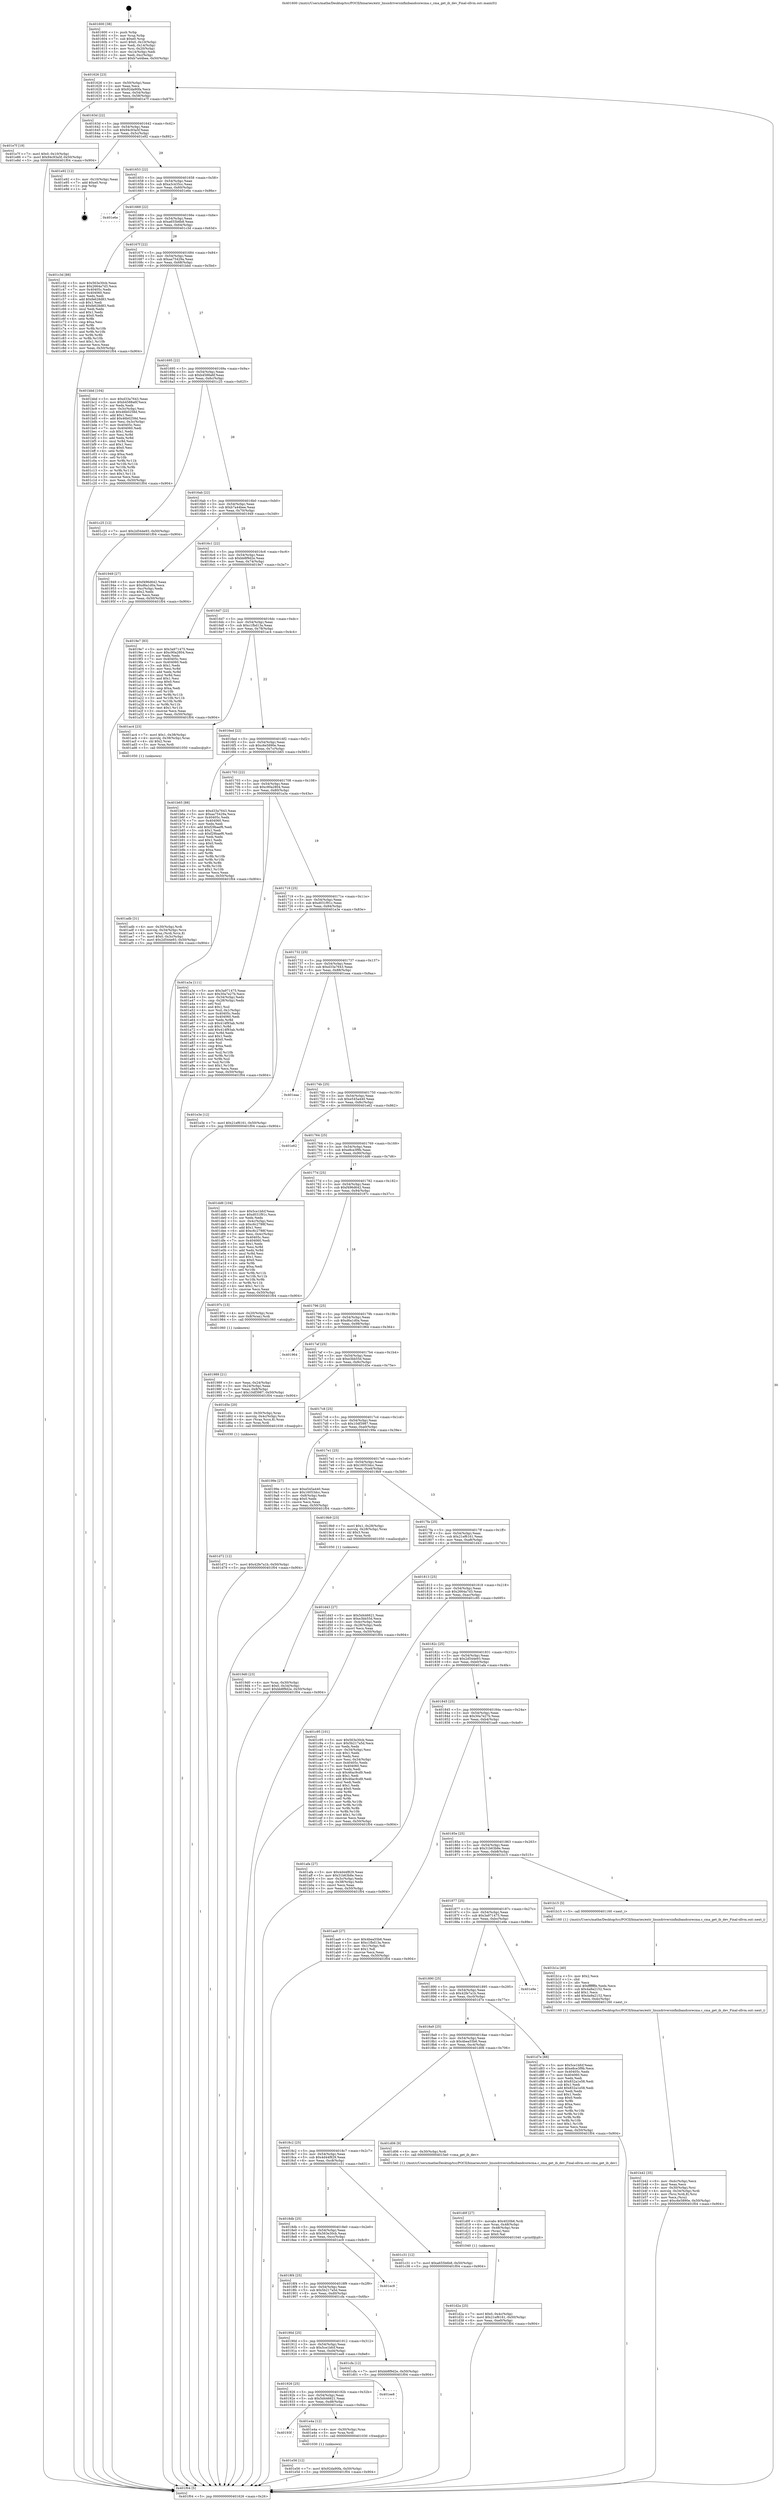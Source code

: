 digraph "0x401600" {
  label = "0x401600 (/mnt/c/Users/mathe/Desktop/tcc/POCII/binaries/extr_linuxdriversinfinibandcorecma.c_cma_get_ib_dev_Final-ollvm.out::main(0))"
  labelloc = "t"
  node[shape=record]

  Entry [label="",width=0.3,height=0.3,shape=circle,fillcolor=black,style=filled]
  "0x401626" [label="{
     0x401626 [23]\l
     | [instrs]\l
     &nbsp;&nbsp;0x401626 \<+3\>: mov -0x50(%rbp),%eax\l
     &nbsp;&nbsp;0x401629 \<+2\>: mov %eax,%ecx\l
     &nbsp;&nbsp;0x40162b \<+6\>: sub $0x92da90fa,%ecx\l
     &nbsp;&nbsp;0x401631 \<+3\>: mov %eax,-0x54(%rbp)\l
     &nbsp;&nbsp;0x401634 \<+3\>: mov %ecx,-0x58(%rbp)\l
     &nbsp;&nbsp;0x401637 \<+6\>: je 0000000000401e7f \<main+0x87f\>\l
  }"]
  "0x401e7f" [label="{
     0x401e7f [19]\l
     | [instrs]\l
     &nbsp;&nbsp;0x401e7f \<+7\>: movl $0x0,-0x10(%rbp)\l
     &nbsp;&nbsp;0x401e86 \<+7\>: movl $0x94c93a5f,-0x50(%rbp)\l
     &nbsp;&nbsp;0x401e8d \<+5\>: jmp 0000000000401f04 \<main+0x904\>\l
  }"]
  "0x40163d" [label="{
     0x40163d [22]\l
     | [instrs]\l
     &nbsp;&nbsp;0x40163d \<+5\>: jmp 0000000000401642 \<main+0x42\>\l
     &nbsp;&nbsp;0x401642 \<+3\>: mov -0x54(%rbp),%eax\l
     &nbsp;&nbsp;0x401645 \<+5\>: sub $0x94c93a5f,%eax\l
     &nbsp;&nbsp;0x40164a \<+3\>: mov %eax,-0x5c(%rbp)\l
     &nbsp;&nbsp;0x40164d \<+6\>: je 0000000000401e92 \<main+0x892\>\l
  }"]
  Exit [label="",width=0.3,height=0.3,shape=circle,fillcolor=black,style=filled,peripheries=2]
  "0x401e92" [label="{
     0x401e92 [12]\l
     | [instrs]\l
     &nbsp;&nbsp;0x401e92 \<+3\>: mov -0x10(%rbp),%eax\l
     &nbsp;&nbsp;0x401e95 \<+7\>: add $0xe0,%rsp\l
     &nbsp;&nbsp;0x401e9c \<+1\>: pop %rbp\l
     &nbsp;&nbsp;0x401e9d \<+1\>: ret\l
  }"]
  "0x401653" [label="{
     0x401653 [22]\l
     | [instrs]\l
     &nbsp;&nbsp;0x401653 \<+5\>: jmp 0000000000401658 \<main+0x58\>\l
     &nbsp;&nbsp;0x401658 \<+3\>: mov -0x54(%rbp),%eax\l
     &nbsp;&nbsp;0x40165b \<+5\>: sub $0xa3c435cc,%eax\l
     &nbsp;&nbsp;0x401660 \<+3\>: mov %eax,-0x60(%rbp)\l
     &nbsp;&nbsp;0x401663 \<+6\>: je 0000000000401e6e \<main+0x86e\>\l
  }"]
  "0x401e56" [label="{
     0x401e56 [12]\l
     | [instrs]\l
     &nbsp;&nbsp;0x401e56 \<+7\>: movl $0x92da90fa,-0x50(%rbp)\l
     &nbsp;&nbsp;0x401e5d \<+5\>: jmp 0000000000401f04 \<main+0x904\>\l
  }"]
  "0x401e6e" [label="{
     0x401e6e\l
  }", style=dashed]
  "0x401669" [label="{
     0x401669 [22]\l
     | [instrs]\l
     &nbsp;&nbsp;0x401669 \<+5\>: jmp 000000000040166e \<main+0x6e\>\l
     &nbsp;&nbsp;0x40166e \<+3\>: mov -0x54(%rbp),%eax\l
     &nbsp;&nbsp;0x401671 \<+5\>: sub $0xa655b6b8,%eax\l
     &nbsp;&nbsp;0x401676 \<+3\>: mov %eax,-0x64(%rbp)\l
     &nbsp;&nbsp;0x401679 \<+6\>: je 0000000000401c3d \<main+0x63d\>\l
  }"]
  "0x40193f" [label="{
     0x40193f\l
  }", style=dashed]
  "0x401c3d" [label="{
     0x401c3d [88]\l
     | [instrs]\l
     &nbsp;&nbsp;0x401c3d \<+5\>: mov $0x563e30cb,%eax\l
     &nbsp;&nbsp;0x401c42 \<+5\>: mov $0x2664a7d3,%ecx\l
     &nbsp;&nbsp;0x401c47 \<+7\>: mov 0x40405c,%edx\l
     &nbsp;&nbsp;0x401c4e \<+7\>: mov 0x404060,%esi\l
     &nbsp;&nbsp;0x401c55 \<+2\>: mov %edx,%edi\l
     &nbsp;&nbsp;0x401c57 \<+6\>: add $0xfe628d83,%edi\l
     &nbsp;&nbsp;0x401c5d \<+3\>: sub $0x1,%edi\l
     &nbsp;&nbsp;0x401c60 \<+6\>: sub $0xfe628d83,%edi\l
     &nbsp;&nbsp;0x401c66 \<+3\>: imul %edi,%edx\l
     &nbsp;&nbsp;0x401c69 \<+3\>: and $0x1,%edx\l
     &nbsp;&nbsp;0x401c6c \<+3\>: cmp $0x0,%edx\l
     &nbsp;&nbsp;0x401c6f \<+4\>: sete %r8b\l
     &nbsp;&nbsp;0x401c73 \<+3\>: cmp $0xa,%esi\l
     &nbsp;&nbsp;0x401c76 \<+4\>: setl %r9b\l
     &nbsp;&nbsp;0x401c7a \<+3\>: mov %r8b,%r10b\l
     &nbsp;&nbsp;0x401c7d \<+3\>: and %r9b,%r10b\l
     &nbsp;&nbsp;0x401c80 \<+3\>: xor %r9b,%r8b\l
     &nbsp;&nbsp;0x401c83 \<+3\>: or %r8b,%r10b\l
     &nbsp;&nbsp;0x401c86 \<+4\>: test $0x1,%r10b\l
     &nbsp;&nbsp;0x401c8a \<+3\>: cmovne %ecx,%eax\l
     &nbsp;&nbsp;0x401c8d \<+3\>: mov %eax,-0x50(%rbp)\l
     &nbsp;&nbsp;0x401c90 \<+5\>: jmp 0000000000401f04 \<main+0x904\>\l
  }"]
  "0x40167f" [label="{
     0x40167f [22]\l
     | [instrs]\l
     &nbsp;&nbsp;0x40167f \<+5\>: jmp 0000000000401684 \<main+0x84\>\l
     &nbsp;&nbsp;0x401684 \<+3\>: mov -0x54(%rbp),%eax\l
     &nbsp;&nbsp;0x401687 \<+5\>: sub $0xaa75429a,%eax\l
     &nbsp;&nbsp;0x40168c \<+3\>: mov %eax,-0x68(%rbp)\l
     &nbsp;&nbsp;0x40168f \<+6\>: je 0000000000401bbd \<main+0x5bd\>\l
  }"]
  "0x401e4a" [label="{
     0x401e4a [12]\l
     | [instrs]\l
     &nbsp;&nbsp;0x401e4a \<+4\>: mov -0x30(%rbp),%rax\l
     &nbsp;&nbsp;0x401e4e \<+3\>: mov %rax,%rdi\l
     &nbsp;&nbsp;0x401e51 \<+5\>: call 0000000000401030 \<free@plt\>\l
     | [calls]\l
     &nbsp;&nbsp;0x401030 \{1\} (unknown)\l
  }"]
  "0x401bbd" [label="{
     0x401bbd [104]\l
     | [instrs]\l
     &nbsp;&nbsp;0x401bbd \<+5\>: mov $0xd33a7643,%eax\l
     &nbsp;&nbsp;0x401bc2 \<+5\>: mov $0xb4588a6f,%ecx\l
     &nbsp;&nbsp;0x401bc7 \<+2\>: xor %edx,%edx\l
     &nbsp;&nbsp;0x401bc9 \<+3\>: mov -0x3c(%rbp),%esi\l
     &nbsp;&nbsp;0x401bcc \<+6\>: sub $0x46b0258d,%esi\l
     &nbsp;&nbsp;0x401bd2 \<+3\>: add $0x1,%esi\l
     &nbsp;&nbsp;0x401bd5 \<+6\>: add $0x46b0258d,%esi\l
     &nbsp;&nbsp;0x401bdb \<+3\>: mov %esi,-0x3c(%rbp)\l
     &nbsp;&nbsp;0x401bde \<+7\>: mov 0x40405c,%esi\l
     &nbsp;&nbsp;0x401be5 \<+7\>: mov 0x404060,%edi\l
     &nbsp;&nbsp;0x401bec \<+3\>: sub $0x1,%edx\l
     &nbsp;&nbsp;0x401bef \<+3\>: mov %esi,%r8d\l
     &nbsp;&nbsp;0x401bf2 \<+3\>: add %edx,%r8d\l
     &nbsp;&nbsp;0x401bf5 \<+4\>: imul %r8d,%esi\l
     &nbsp;&nbsp;0x401bf9 \<+3\>: and $0x1,%esi\l
     &nbsp;&nbsp;0x401bfc \<+3\>: cmp $0x0,%esi\l
     &nbsp;&nbsp;0x401bff \<+4\>: sete %r9b\l
     &nbsp;&nbsp;0x401c03 \<+3\>: cmp $0xa,%edi\l
     &nbsp;&nbsp;0x401c06 \<+4\>: setl %r10b\l
     &nbsp;&nbsp;0x401c0a \<+3\>: mov %r9b,%r11b\l
     &nbsp;&nbsp;0x401c0d \<+3\>: and %r10b,%r11b\l
     &nbsp;&nbsp;0x401c10 \<+3\>: xor %r10b,%r9b\l
     &nbsp;&nbsp;0x401c13 \<+3\>: or %r9b,%r11b\l
     &nbsp;&nbsp;0x401c16 \<+4\>: test $0x1,%r11b\l
     &nbsp;&nbsp;0x401c1a \<+3\>: cmovne %ecx,%eax\l
     &nbsp;&nbsp;0x401c1d \<+3\>: mov %eax,-0x50(%rbp)\l
     &nbsp;&nbsp;0x401c20 \<+5\>: jmp 0000000000401f04 \<main+0x904\>\l
  }"]
  "0x401695" [label="{
     0x401695 [22]\l
     | [instrs]\l
     &nbsp;&nbsp;0x401695 \<+5\>: jmp 000000000040169a \<main+0x9a\>\l
     &nbsp;&nbsp;0x40169a \<+3\>: mov -0x54(%rbp),%eax\l
     &nbsp;&nbsp;0x40169d \<+5\>: sub $0xb4588a6f,%eax\l
     &nbsp;&nbsp;0x4016a2 \<+3\>: mov %eax,-0x6c(%rbp)\l
     &nbsp;&nbsp;0x4016a5 \<+6\>: je 0000000000401c25 \<main+0x625\>\l
  }"]
  "0x401926" [label="{
     0x401926 [25]\l
     | [instrs]\l
     &nbsp;&nbsp;0x401926 \<+5\>: jmp 000000000040192b \<main+0x32b\>\l
     &nbsp;&nbsp;0x40192b \<+3\>: mov -0x54(%rbp),%eax\l
     &nbsp;&nbsp;0x40192e \<+5\>: sub $0x5d446621,%eax\l
     &nbsp;&nbsp;0x401933 \<+6\>: mov %eax,-0xd8(%rbp)\l
     &nbsp;&nbsp;0x401939 \<+6\>: je 0000000000401e4a \<main+0x84a\>\l
  }"]
  "0x401c25" [label="{
     0x401c25 [12]\l
     | [instrs]\l
     &nbsp;&nbsp;0x401c25 \<+7\>: movl $0x2d544e93,-0x50(%rbp)\l
     &nbsp;&nbsp;0x401c2c \<+5\>: jmp 0000000000401f04 \<main+0x904\>\l
  }"]
  "0x4016ab" [label="{
     0x4016ab [22]\l
     | [instrs]\l
     &nbsp;&nbsp;0x4016ab \<+5\>: jmp 00000000004016b0 \<main+0xb0\>\l
     &nbsp;&nbsp;0x4016b0 \<+3\>: mov -0x54(%rbp),%eax\l
     &nbsp;&nbsp;0x4016b3 \<+5\>: sub $0xb7a44bee,%eax\l
     &nbsp;&nbsp;0x4016b8 \<+3\>: mov %eax,-0x70(%rbp)\l
     &nbsp;&nbsp;0x4016bb \<+6\>: je 0000000000401949 \<main+0x349\>\l
  }"]
  "0x401ee8" [label="{
     0x401ee8\l
  }", style=dashed]
  "0x401949" [label="{
     0x401949 [27]\l
     | [instrs]\l
     &nbsp;&nbsp;0x401949 \<+5\>: mov $0xf496d642,%eax\l
     &nbsp;&nbsp;0x40194e \<+5\>: mov $0xd6a1d0a,%ecx\l
     &nbsp;&nbsp;0x401953 \<+3\>: mov -0xc(%rbp),%edx\l
     &nbsp;&nbsp;0x401956 \<+3\>: cmp $0x2,%edx\l
     &nbsp;&nbsp;0x401959 \<+3\>: cmovne %ecx,%eax\l
     &nbsp;&nbsp;0x40195c \<+3\>: mov %eax,-0x50(%rbp)\l
     &nbsp;&nbsp;0x40195f \<+5\>: jmp 0000000000401f04 \<main+0x904\>\l
  }"]
  "0x4016c1" [label="{
     0x4016c1 [22]\l
     | [instrs]\l
     &nbsp;&nbsp;0x4016c1 \<+5\>: jmp 00000000004016c6 \<main+0xc6\>\l
     &nbsp;&nbsp;0x4016c6 \<+3\>: mov -0x54(%rbp),%eax\l
     &nbsp;&nbsp;0x4016c9 \<+5\>: sub $0xbb8f9d2e,%eax\l
     &nbsp;&nbsp;0x4016ce \<+3\>: mov %eax,-0x74(%rbp)\l
     &nbsp;&nbsp;0x4016d1 \<+6\>: je 00000000004019e7 \<main+0x3e7\>\l
  }"]
  "0x401f04" [label="{
     0x401f04 [5]\l
     | [instrs]\l
     &nbsp;&nbsp;0x401f04 \<+5\>: jmp 0000000000401626 \<main+0x26\>\l
  }"]
  "0x401600" [label="{
     0x401600 [38]\l
     | [instrs]\l
     &nbsp;&nbsp;0x401600 \<+1\>: push %rbp\l
     &nbsp;&nbsp;0x401601 \<+3\>: mov %rsp,%rbp\l
     &nbsp;&nbsp;0x401604 \<+7\>: sub $0xe0,%rsp\l
     &nbsp;&nbsp;0x40160b \<+7\>: movl $0x0,-0x10(%rbp)\l
     &nbsp;&nbsp;0x401612 \<+3\>: mov %edi,-0x14(%rbp)\l
     &nbsp;&nbsp;0x401615 \<+4\>: mov %rsi,-0x20(%rbp)\l
     &nbsp;&nbsp;0x401619 \<+3\>: mov -0x14(%rbp),%edi\l
     &nbsp;&nbsp;0x40161c \<+3\>: mov %edi,-0xc(%rbp)\l
     &nbsp;&nbsp;0x40161f \<+7\>: movl $0xb7a44bee,-0x50(%rbp)\l
  }"]
  "0x401d72" [label="{
     0x401d72 [12]\l
     | [instrs]\l
     &nbsp;&nbsp;0x401d72 \<+7\>: movl $0x42fe7a1b,-0x50(%rbp)\l
     &nbsp;&nbsp;0x401d79 \<+5\>: jmp 0000000000401f04 \<main+0x904\>\l
  }"]
  "0x4019e7" [label="{
     0x4019e7 [83]\l
     | [instrs]\l
     &nbsp;&nbsp;0x4019e7 \<+5\>: mov $0x3a971475,%eax\l
     &nbsp;&nbsp;0x4019ec \<+5\>: mov $0xc90a2804,%ecx\l
     &nbsp;&nbsp;0x4019f1 \<+2\>: xor %edx,%edx\l
     &nbsp;&nbsp;0x4019f3 \<+7\>: mov 0x40405c,%esi\l
     &nbsp;&nbsp;0x4019fa \<+7\>: mov 0x404060,%edi\l
     &nbsp;&nbsp;0x401a01 \<+3\>: sub $0x1,%edx\l
     &nbsp;&nbsp;0x401a04 \<+3\>: mov %esi,%r8d\l
     &nbsp;&nbsp;0x401a07 \<+3\>: add %edx,%r8d\l
     &nbsp;&nbsp;0x401a0a \<+4\>: imul %r8d,%esi\l
     &nbsp;&nbsp;0x401a0e \<+3\>: and $0x1,%esi\l
     &nbsp;&nbsp;0x401a11 \<+3\>: cmp $0x0,%esi\l
     &nbsp;&nbsp;0x401a14 \<+4\>: sete %r9b\l
     &nbsp;&nbsp;0x401a18 \<+3\>: cmp $0xa,%edi\l
     &nbsp;&nbsp;0x401a1b \<+4\>: setl %r10b\l
     &nbsp;&nbsp;0x401a1f \<+3\>: mov %r9b,%r11b\l
     &nbsp;&nbsp;0x401a22 \<+3\>: and %r10b,%r11b\l
     &nbsp;&nbsp;0x401a25 \<+3\>: xor %r10b,%r9b\l
     &nbsp;&nbsp;0x401a28 \<+3\>: or %r9b,%r11b\l
     &nbsp;&nbsp;0x401a2b \<+4\>: test $0x1,%r11b\l
     &nbsp;&nbsp;0x401a2f \<+3\>: cmovne %ecx,%eax\l
     &nbsp;&nbsp;0x401a32 \<+3\>: mov %eax,-0x50(%rbp)\l
     &nbsp;&nbsp;0x401a35 \<+5\>: jmp 0000000000401f04 \<main+0x904\>\l
  }"]
  "0x4016d7" [label="{
     0x4016d7 [22]\l
     | [instrs]\l
     &nbsp;&nbsp;0x4016d7 \<+5\>: jmp 00000000004016dc \<main+0xdc\>\l
     &nbsp;&nbsp;0x4016dc \<+3\>: mov -0x54(%rbp),%eax\l
     &nbsp;&nbsp;0x4016df \<+5\>: sub $0xc1fbd13a,%eax\l
     &nbsp;&nbsp;0x4016e4 \<+3\>: mov %eax,-0x78(%rbp)\l
     &nbsp;&nbsp;0x4016e7 \<+6\>: je 0000000000401ac4 \<main+0x4c4\>\l
  }"]
  "0x401d2a" [label="{
     0x401d2a [25]\l
     | [instrs]\l
     &nbsp;&nbsp;0x401d2a \<+7\>: movl $0x0,-0x4c(%rbp)\l
     &nbsp;&nbsp;0x401d31 \<+7\>: movl $0x21ef6161,-0x50(%rbp)\l
     &nbsp;&nbsp;0x401d38 \<+6\>: mov %eax,-0xe0(%rbp)\l
     &nbsp;&nbsp;0x401d3e \<+5\>: jmp 0000000000401f04 \<main+0x904\>\l
  }"]
  "0x401ac4" [label="{
     0x401ac4 [23]\l
     | [instrs]\l
     &nbsp;&nbsp;0x401ac4 \<+7\>: movl $0x1,-0x38(%rbp)\l
     &nbsp;&nbsp;0x401acb \<+4\>: movslq -0x38(%rbp),%rax\l
     &nbsp;&nbsp;0x401acf \<+4\>: shl $0x2,%rax\l
     &nbsp;&nbsp;0x401ad3 \<+3\>: mov %rax,%rdi\l
     &nbsp;&nbsp;0x401ad6 \<+5\>: call 0000000000401050 \<malloc@plt\>\l
     | [calls]\l
     &nbsp;&nbsp;0x401050 \{1\} (unknown)\l
  }"]
  "0x4016ed" [label="{
     0x4016ed [22]\l
     | [instrs]\l
     &nbsp;&nbsp;0x4016ed \<+5\>: jmp 00000000004016f2 \<main+0xf2\>\l
     &nbsp;&nbsp;0x4016f2 \<+3\>: mov -0x54(%rbp),%eax\l
     &nbsp;&nbsp;0x4016f5 \<+5\>: sub $0xc6e5890e,%eax\l
     &nbsp;&nbsp;0x4016fa \<+3\>: mov %eax,-0x7c(%rbp)\l
     &nbsp;&nbsp;0x4016fd \<+6\>: je 0000000000401b65 \<main+0x565\>\l
  }"]
  "0x401d0f" [label="{
     0x401d0f [27]\l
     | [instrs]\l
     &nbsp;&nbsp;0x401d0f \<+10\>: movabs $0x4020b6,%rdi\l
     &nbsp;&nbsp;0x401d19 \<+4\>: mov %rax,-0x48(%rbp)\l
     &nbsp;&nbsp;0x401d1d \<+4\>: mov -0x48(%rbp),%rax\l
     &nbsp;&nbsp;0x401d21 \<+2\>: mov (%rax),%esi\l
     &nbsp;&nbsp;0x401d23 \<+2\>: mov $0x0,%al\l
     &nbsp;&nbsp;0x401d25 \<+5\>: call 0000000000401040 \<printf@plt\>\l
     | [calls]\l
     &nbsp;&nbsp;0x401040 \{1\} (unknown)\l
  }"]
  "0x401b65" [label="{
     0x401b65 [88]\l
     | [instrs]\l
     &nbsp;&nbsp;0x401b65 \<+5\>: mov $0xd33a7643,%eax\l
     &nbsp;&nbsp;0x401b6a \<+5\>: mov $0xaa75429a,%ecx\l
     &nbsp;&nbsp;0x401b6f \<+7\>: mov 0x40405c,%edx\l
     &nbsp;&nbsp;0x401b76 \<+7\>: mov 0x404060,%esi\l
     &nbsp;&nbsp;0x401b7d \<+2\>: mov %edx,%edi\l
     &nbsp;&nbsp;0x401b7f \<+6\>: add $0xf29baef6,%edi\l
     &nbsp;&nbsp;0x401b85 \<+3\>: sub $0x1,%edi\l
     &nbsp;&nbsp;0x401b88 \<+6\>: sub $0xf29baef6,%edi\l
     &nbsp;&nbsp;0x401b8e \<+3\>: imul %edi,%edx\l
     &nbsp;&nbsp;0x401b91 \<+3\>: and $0x1,%edx\l
     &nbsp;&nbsp;0x401b94 \<+3\>: cmp $0x0,%edx\l
     &nbsp;&nbsp;0x401b97 \<+4\>: sete %r8b\l
     &nbsp;&nbsp;0x401b9b \<+3\>: cmp $0xa,%esi\l
     &nbsp;&nbsp;0x401b9e \<+4\>: setl %r9b\l
     &nbsp;&nbsp;0x401ba2 \<+3\>: mov %r8b,%r10b\l
     &nbsp;&nbsp;0x401ba5 \<+3\>: and %r9b,%r10b\l
     &nbsp;&nbsp;0x401ba8 \<+3\>: xor %r9b,%r8b\l
     &nbsp;&nbsp;0x401bab \<+3\>: or %r8b,%r10b\l
     &nbsp;&nbsp;0x401bae \<+4\>: test $0x1,%r10b\l
     &nbsp;&nbsp;0x401bb2 \<+3\>: cmovne %ecx,%eax\l
     &nbsp;&nbsp;0x401bb5 \<+3\>: mov %eax,-0x50(%rbp)\l
     &nbsp;&nbsp;0x401bb8 \<+5\>: jmp 0000000000401f04 \<main+0x904\>\l
  }"]
  "0x401703" [label="{
     0x401703 [22]\l
     | [instrs]\l
     &nbsp;&nbsp;0x401703 \<+5\>: jmp 0000000000401708 \<main+0x108\>\l
     &nbsp;&nbsp;0x401708 \<+3\>: mov -0x54(%rbp),%eax\l
     &nbsp;&nbsp;0x40170b \<+5\>: sub $0xc90a2804,%eax\l
     &nbsp;&nbsp;0x401710 \<+3\>: mov %eax,-0x80(%rbp)\l
     &nbsp;&nbsp;0x401713 \<+6\>: je 0000000000401a3a \<main+0x43a\>\l
  }"]
  "0x40190d" [label="{
     0x40190d [25]\l
     | [instrs]\l
     &nbsp;&nbsp;0x40190d \<+5\>: jmp 0000000000401912 \<main+0x312\>\l
     &nbsp;&nbsp;0x401912 \<+3\>: mov -0x54(%rbp),%eax\l
     &nbsp;&nbsp;0x401915 \<+5\>: sub $0x5ce1bfcf,%eax\l
     &nbsp;&nbsp;0x40191a \<+6\>: mov %eax,-0xd4(%rbp)\l
     &nbsp;&nbsp;0x401920 \<+6\>: je 0000000000401ee8 \<main+0x8e8\>\l
  }"]
  "0x401a3a" [label="{
     0x401a3a [111]\l
     | [instrs]\l
     &nbsp;&nbsp;0x401a3a \<+5\>: mov $0x3a971475,%eax\l
     &nbsp;&nbsp;0x401a3f \<+5\>: mov $0x30a7e27b,%ecx\l
     &nbsp;&nbsp;0x401a44 \<+3\>: mov -0x34(%rbp),%edx\l
     &nbsp;&nbsp;0x401a47 \<+3\>: cmp -0x28(%rbp),%edx\l
     &nbsp;&nbsp;0x401a4a \<+4\>: setl %sil\l
     &nbsp;&nbsp;0x401a4e \<+4\>: and $0x1,%sil\l
     &nbsp;&nbsp;0x401a52 \<+4\>: mov %sil,-0x1(%rbp)\l
     &nbsp;&nbsp;0x401a56 \<+7\>: mov 0x40405c,%edx\l
     &nbsp;&nbsp;0x401a5d \<+7\>: mov 0x404060,%edi\l
     &nbsp;&nbsp;0x401a64 \<+3\>: mov %edx,%r8d\l
     &nbsp;&nbsp;0x401a67 \<+7\>: sub $0x414f93ab,%r8d\l
     &nbsp;&nbsp;0x401a6e \<+4\>: sub $0x1,%r8d\l
     &nbsp;&nbsp;0x401a72 \<+7\>: add $0x414f93ab,%r8d\l
     &nbsp;&nbsp;0x401a79 \<+4\>: imul %r8d,%edx\l
     &nbsp;&nbsp;0x401a7d \<+3\>: and $0x1,%edx\l
     &nbsp;&nbsp;0x401a80 \<+3\>: cmp $0x0,%edx\l
     &nbsp;&nbsp;0x401a83 \<+4\>: sete %sil\l
     &nbsp;&nbsp;0x401a87 \<+3\>: cmp $0xa,%edi\l
     &nbsp;&nbsp;0x401a8a \<+4\>: setl %r9b\l
     &nbsp;&nbsp;0x401a8e \<+3\>: mov %sil,%r10b\l
     &nbsp;&nbsp;0x401a91 \<+3\>: and %r9b,%r10b\l
     &nbsp;&nbsp;0x401a94 \<+3\>: xor %r9b,%sil\l
     &nbsp;&nbsp;0x401a97 \<+3\>: or %sil,%r10b\l
     &nbsp;&nbsp;0x401a9a \<+4\>: test $0x1,%r10b\l
     &nbsp;&nbsp;0x401a9e \<+3\>: cmovne %ecx,%eax\l
     &nbsp;&nbsp;0x401aa1 \<+3\>: mov %eax,-0x50(%rbp)\l
     &nbsp;&nbsp;0x401aa4 \<+5\>: jmp 0000000000401f04 \<main+0x904\>\l
  }"]
  "0x401719" [label="{
     0x401719 [25]\l
     | [instrs]\l
     &nbsp;&nbsp;0x401719 \<+5\>: jmp 000000000040171e \<main+0x11e\>\l
     &nbsp;&nbsp;0x40171e \<+3\>: mov -0x54(%rbp),%eax\l
     &nbsp;&nbsp;0x401721 \<+5\>: sub $0xd031f91c,%eax\l
     &nbsp;&nbsp;0x401726 \<+6\>: mov %eax,-0x84(%rbp)\l
     &nbsp;&nbsp;0x40172c \<+6\>: je 0000000000401e3e \<main+0x83e\>\l
  }"]
  "0x401cfa" [label="{
     0x401cfa [12]\l
     | [instrs]\l
     &nbsp;&nbsp;0x401cfa \<+7\>: movl $0xbb8f9d2e,-0x50(%rbp)\l
     &nbsp;&nbsp;0x401d01 \<+5\>: jmp 0000000000401f04 \<main+0x904\>\l
  }"]
  "0x401e3e" [label="{
     0x401e3e [12]\l
     | [instrs]\l
     &nbsp;&nbsp;0x401e3e \<+7\>: movl $0x21ef6161,-0x50(%rbp)\l
     &nbsp;&nbsp;0x401e45 \<+5\>: jmp 0000000000401f04 \<main+0x904\>\l
  }"]
  "0x401732" [label="{
     0x401732 [25]\l
     | [instrs]\l
     &nbsp;&nbsp;0x401732 \<+5\>: jmp 0000000000401737 \<main+0x137\>\l
     &nbsp;&nbsp;0x401737 \<+3\>: mov -0x54(%rbp),%eax\l
     &nbsp;&nbsp;0x40173a \<+5\>: sub $0xd33a7643,%eax\l
     &nbsp;&nbsp;0x40173f \<+6\>: mov %eax,-0x88(%rbp)\l
     &nbsp;&nbsp;0x401745 \<+6\>: je 0000000000401eaa \<main+0x8aa\>\l
  }"]
  "0x4018f4" [label="{
     0x4018f4 [25]\l
     | [instrs]\l
     &nbsp;&nbsp;0x4018f4 \<+5\>: jmp 00000000004018f9 \<main+0x2f9\>\l
     &nbsp;&nbsp;0x4018f9 \<+3\>: mov -0x54(%rbp),%eax\l
     &nbsp;&nbsp;0x4018fc \<+5\>: sub $0x5b217a5d,%eax\l
     &nbsp;&nbsp;0x401901 \<+6\>: mov %eax,-0xd0(%rbp)\l
     &nbsp;&nbsp;0x401907 \<+6\>: je 0000000000401cfa \<main+0x6fa\>\l
  }"]
  "0x401eaa" [label="{
     0x401eaa\l
  }", style=dashed]
  "0x40174b" [label="{
     0x40174b [25]\l
     | [instrs]\l
     &nbsp;&nbsp;0x40174b \<+5\>: jmp 0000000000401750 \<main+0x150\>\l
     &nbsp;&nbsp;0x401750 \<+3\>: mov -0x54(%rbp),%eax\l
     &nbsp;&nbsp;0x401753 \<+5\>: sub $0xe545a440,%eax\l
     &nbsp;&nbsp;0x401758 \<+6\>: mov %eax,-0x8c(%rbp)\l
     &nbsp;&nbsp;0x40175e \<+6\>: je 0000000000401e62 \<main+0x862\>\l
  }"]
  "0x401ec9" [label="{
     0x401ec9\l
  }", style=dashed]
  "0x401e62" [label="{
     0x401e62\l
  }", style=dashed]
  "0x401764" [label="{
     0x401764 [25]\l
     | [instrs]\l
     &nbsp;&nbsp;0x401764 \<+5\>: jmp 0000000000401769 \<main+0x169\>\l
     &nbsp;&nbsp;0x401769 \<+3\>: mov -0x54(%rbp),%eax\l
     &nbsp;&nbsp;0x40176c \<+5\>: sub $0xe8ce3f9b,%eax\l
     &nbsp;&nbsp;0x401771 \<+6\>: mov %eax,-0x90(%rbp)\l
     &nbsp;&nbsp;0x401777 \<+6\>: je 0000000000401dd6 \<main+0x7d6\>\l
  }"]
  "0x4018db" [label="{
     0x4018db [25]\l
     | [instrs]\l
     &nbsp;&nbsp;0x4018db \<+5\>: jmp 00000000004018e0 \<main+0x2e0\>\l
     &nbsp;&nbsp;0x4018e0 \<+3\>: mov -0x54(%rbp),%eax\l
     &nbsp;&nbsp;0x4018e3 \<+5\>: sub $0x563e30cb,%eax\l
     &nbsp;&nbsp;0x4018e8 \<+6\>: mov %eax,-0xcc(%rbp)\l
     &nbsp;&nbsp;0x4018ee \<+6\>: je 0000000000401ec9 \<main+0x8c9\>\l
  }"]
  "0x401dd6" [label="{
     0x401dd6 [104]\l
     | [instrs]\l
     &nbsp;&nbsp;0x401dd6 \<+5\>: mov $0x5ce1bfcf,%eax\l
     &nbsp;&nbsp;0x401ddb \<+5\>: mov $0xd031f91c,%ecx\l
     &nbsp;&nbsp;0x401de0 \<+2\>: xor %edx,%edx\l
     &nbsp;&nbsp;0x401de2 \<+3\>: mov -0x4c(%rbp),%esi\l
     &nbsp;&nbsp;0x401de5 \<+6\>: sub $0xc6c2788f,%esi\l
     &nbsp;&nbsp;0x401deb \<+3\>: add $0x1,%esi\l
     &nbsp;&nbsp;0x401dee \<+6\>: add $0xc6c2788f,%esi\l
     &nbsp;&nbsp;0x401df4 \<+3\>: mov %esi,-0x4c(%rbp)\l
     &nbsp;&nbsp;0x401df7 \<+7\>: mov 0x40405c,%esi\l
     &nbsp;&nbsp;0x401dfe \<+7\>: mov 0x404060,%edi\l
     &nbsp;&nbsp;0x401e05 \<+3\>: sub $0x1,%edx\l
     &nbsp;&nbsp;0x401e08 \<+3\>: mov %esi,%r8d\l
     &nbsp;&nbsp;0x401e0b \<+3\>: add %edx,%r8d\l
     &nbsp;&nbsp;0x401e0e \<+4\>: imul %r8d,%esi\l
     &nbsp;&nbsp;0x401e12 \<+3\>: and $0x1,%esi\l
     &nbsp;&nbsp;0x401e15 \<+3\>: cmp $0x0,%esi\l
     &nbsp;&nbsp;0x401e18 \<+4\>: sete %r9b\l
     &nbsp;&nbsp;0x401e1c \<+3\>: cmp $0xa,%edi\l
     &nbsp;&nbsp;0x401e1f \<+4\>: setl %r10b\l
     &nbsp;&nbsp;0x401e23 \<+3\>: mov %r9b,%r11b\l
     &nbsp;&nbsp;0x401e26 \<+3\>: and %r10b,%r11b\l
     &nbsp;&nbsp;0x401e29 \<+3\>: xor %r10b,%r9b\l
     &nbsp;&nbsp;0x401e2c \<+3\>: or %r9b,%r11b\l
     &nbsp;&nbsp;0x401e2f \<+4\>: test $0x1,%r11b\l
     &nbsp;&nbsp;0x401e33 \<+3\>: cmovne %ecx,%eax\l
     &nbsp;&nbsp;0x401e36 \<+3\>: mov %eax,-0x50(%rbp)\l
     &nbsp;&nbsp;0x401e39 \<+5\>: jmp 0000000000401f04 \<main+0x904\>\l
  }"]
  "0x40177d" [label="{
     0x40177d [25]\l
     | [instrs]\l
     &nbsp;&nbsp;0x40177d \<+5\>: jmp 0000000000401782 \<main+0x182\>\l
     &nbsp;&nbsp;0x401782 \<+3\>: mov -0x54(%rbp),%eax\l
     &nbsp;&nbsp;0x401785 \<+5\>: sub $0xf496d642,%eax\l
     &nbsp;&nbsp;0x40178a \<+6\>: mov %eax,-0x94(%rbp)\l
     &nbsp;&nbsp;0x401790 \<+6\>: je 000000000040197c \<main+0x37c\>\l
  }"]
  "0x401c31" [label="{
     0x401c31 [12]\l
     | [instrs]\l
     &nbsp;&nbsp;0x401c31 \<+7\>: movl $0xa655b6b8,-0x50(%rbp)\l
     &nbsp;&nbsp;0x401c38 \<+5\>: jmp 0000000000401f04 \<main+0x904\>\l
  }"]
  "0x40197c" [label="{
     0x40197c [13]\l
     | [instrs]\l
     &nbsp;&nbsp;0x40197c \<+4\>: mov -0x20(%rbp),%rax\l
     &nbsp;&nbsp;0x401980 \<+4\>: mov 0x8(%rax),%rdi\l
     &nbsp;&nbsp;0x401984 \<+5\>: call 0000000000401060 \<atoi@plt\>\l
     | [calls]\l
     &nbsp;&nbsp;0x401060 \{1\} (unknown)\l
  }"]
  "0x401796" [label="{
     0x401796 [25]\l
     | [instrs]\l
     &nbsp;&nbsp;0x401796 \<+5\>: jmp 000000000040179b \<main+0x19b\>\l
     &nbsp;&nbsp;0x40179b \<+3\>: mov -0x54(%rbp),%eax\l
     &nbsp;&nbsp;0x40179e \<+5\>: sub $0xd6a1d0a,%eax\l
     &nbsp;&nbsp;0x4017a3 \<+6\>: mov %eax,-0x98(%rbp)\l
     &nbsp;&nbsp;0x4017a9 \<+6\>: je 0000000000401964 \<main+0x364\>\l
  }"]
  "0x401989" [label="{
     0x401989 [21]\l
     | [instrs]\l
     &nbsp;&nbsp;0x401989 \<+3\>: mov %eax,-0x24(%rbp)\l
     &nbsp;&nbsp;0x40198c \<+3\>: mov -0x24(%rbp),%eax\l
     &nbsp;&nbsp;0x40198f \<+3\>: mov %eax,-0x8(%rbp)\l
     &nbsp;&nbsp;0x401992 \<+7\>: movl $0x10df3987,-0x50(%rbp)\l
     &nbsp;&nbsp;0x401999 \<+5\>: jmp 0000000000401f04 \<main+0x904\>\l
  }"]
  "0x4018c2" [label="{
     0x4018c2 [25]\l
     | [instrs]\l
     &nbsp;&nbsp;0x4018c2 \<+5\>: jmp 00000000004018c7 \<main+0x2c7\>\l
     &nbsp;&nbsp;0x4018c7 \<+3\>: mov -0x54(%rbp),%eax\l
     &nbsp;&nbsp;0x4018ca \<+5\>: sub $0x4d44f829,%eax\l
     &nbsp;&nbsp;0x4018cf \<+6\>: mov %eax,-0xc8(%rbp)\l
     &nbsp;&nbsp;0x4018d5 \<+6\>: je 0000000000401c31 \<main+0x631\>\l
  }"]
  "0x401964" [label="{
     0x401964\l
  }", style=dashed]
  "0x4017af" [label="{
     0x4017af [25]\l
     | [instrs]\l
     &nbsp;&nbsp;0x4017af \<+5\>: jmp 00000000004017b4 \<main+0x1b4\>\l
     &nbsp;&nbsp;0x4017b4 \<+3\>: mov -0x54(%rbp),%eax\l
     &nbsp;&nbsp;0x4017b7 \<+5\>: sub $0xe3bb55d,%eax\l
     &nbsp;&nbsp;0x4017bc \<+6\>: mov %eax,-0x9c(%rbp)\l
     &nbsp;&nbsp;0x4017c2 \<+6\>: je 0000000000401d5e \<main+0x75e\>\l
  }"]
  "0x401d06" [label="{
     0x401d06 [9]\l
     | [instrs]\l
     &nbsp;&nbsp;0x401d06 \<+4\>: mov -0x30(%rbp),%rdi\l
     &nbsp;&nbsp;0x401d0a \<+5\>: call 00000000004015e0 \<cma_get_ib_dev\>\l
     | [calls]\l
     &nbsp;&nbsp;0x4015e0 \{1\} (/mnt/c/Users/mathe/Desktop/tcc/POCII/binaries/extr_linuxdriversinfinibandcorecma.c_cma_get_ib_dev_Final-ollvm.out::cma_get_ib_dev)\l
  }"]
  "0x401d5e" [label="{
     0x401d5e [20]\l
     | [instrs]\l
     &nbsp;&nbsp;0x401d5e \<+4\>: mov -0x30(%rbp),%rax\l
     &nbsp;&nbsp;0x401d62 \<+4\>: movslq -0x4c(%rbp),%rcx\l
     &nbsp;&nbsp;0x401d66 \<+4\>: mov (%rax,%rcx,8),%rax\l
     &nbsp;&nbsp;0x401d6a \<+3\>: mov %rax,%rdi\l
     &nbsp;&nbsp;0x401d6d \<+5\>: call 0000000000401030 \<free@plt\>\l
     | [calls]\l
     &nbsp;&nbsp;0x401030 \{1\} (unknown)\l
  }"]
  "0x4017c8" [label="{
     0x4017c8 [25]\l
     | [instrs]\l
     &nbsp;&nbsp;0x4017c8 \<+5\>: jmp 00000000004017cd \<main+0x1cd\>\l
     &nbsp;&nbsp;0x4017cd \<+3\>: mov -0x54(%rbp),%eax\l
     &nbsp;&nbsp;0x4017d0 \<+5\>: sub $0x10df3987,%eax\l
     &nbsp;&nbsp;0x4017d5 \<+6\>: mov %eax,-0xa0(%rbp)\l
     &nbsp;&nbsp;0x4017db \<+6\>: je 000000000040199e \<main+0x39e\>\l
  }"]
  "0x4018a9" [label="{
     0x4018a9 [25]\l
     | [instrs]\l
     &nbsp;&nbsp;0x4018a9 \<+5\>: jmp 00000000004018ae \<main+0x2ae\>\l
     &nbsp;&nbsp;0x4018ae \<+3\>: mov -0x54(%rbp),%eax\l
     &nbsp;&nbsp;0x4018b1 \<+5\>: sub $0x4bea55b6,%eax\l
     &nbsp;&nbsp;0x4018b6 \<+6\>: mov %eax,-0xc4(%rbp)\l
     &nbsp;&nbsp;0x4018bc \<+6\>: je 0000000000401d06 \<main+0x706\>\l
  }"]
  "0x40199e" [label="{
     0x40199e [27]\l
     | [instrs]\l
     &nbsp;&nbsp;0x40199e \<+5\>: mov $0xe545a440,%eax\l
     &nbsp;&nbsp;0x4019a3 \<+5\>: mov $0x16053dcc,%ecx\l
     &nbsp;&nbsp;0x4019a8 \<+3\>: mov -0x8(%rbp),%edx\l
     &nbsp;&nbsp;0x4019ab \<+3\>: cmp $0x0,%edx\l
     &nbsp;&nbsp;0x4019ae \<+3\>: cmove %ecx,%eax\l
     &nbsp;&nbsp;0x4019b1 \<+3\>: mov %eax,-0x50(%rbp)\l
     &nbsp;&nbsp;0x4019b4 \<+5\>: jmp 0000000000401f04 \<main+0x904\>\l
  }"]
  "0x4017e1" [label="{
     0x4017e1 [25]\l
     | [instrs]\l
     &nbsp;&nbsp;0x4017e1 \<+5\>: jmp 00000000004017e6 \<main+0x1e6\>\l
     &nbsp;&nbsp;0x4017e6 \<+3\>: mov -0x54(%rbp),%eax\l
     &nbsp;&nbsp;0x4017e9 \<+5\>: sub $0x16053dcc,%eax\l
     &nbsp;&nbsp;0x4017ee \<+6\>: mov %eax,-0xa4(%rbp)\l
     &nbsp;&nbsp;0x4017f4 \<+6\>: je 00000000004019b9 \<main+0x3b9\>\l
  }"]
  "0x401d7e" [label="{
     0x401d7e [88]\l
     | [instrs]\l
     &nbsp;&nbsp;0x401d7e \<+5\>: mov $0x5ce1bfcf,%eax\l
     &nbsp;&nbsp;0x401d83 \<+5\>: mov $0xe8ce3f9b,%ecx\l
     &nbsp;&nbsp;0x401d88 \<+7\>: mov 0x40405c,%edx\l
     &nbsp;&nbsp;0x401d8f \<+7\>: mov 0x404060,%esi\l
     &nbsp;&nbsp;0x401d96 \<+2\>: mov %edx,%edi\l
     &nbsp;&nbsp;0x401d98 \<+6\>: sub $0x832a1e58,%edi\l
     &nbsp;&nbsp;0x401d9e \<+3\>: sub $0x1,%edi\l
     &nbsp;&nbsp;0x401da1 \<+6\>: add $0x832a1e58,%edi\l
     &nbsp;&nbsp;0x401da7 \<+3\>: imul %edi,%edx\l
     &nbsp;&nbsp;0x401daa \<+3\>: and $0x1,%edx\l
     &nbsp;&nbsp;0x401dad \<+3\>: cmp $0x0,%edx\l
     &nbsp;&nbsp;0x401db0 \<+4\>: sete %r8b\l
     &nbsp;&nbsp;0x401db4 \<+3\>: cmp $0xa,%esi\l
     &nbsp;&nbsp;0x401db7 \<+4\>: setl %r9b\l
     &nbsp;&nbsp;0x401dbb \<+3\>: mov %r8b,%r10b\l
     &nbsp;&nbsp;0x401dbe \<+3\>: and %r9b,%r10b\l
     &nbsp;&nbsp;0x401dc1 \<+3\>: xor %r9b,%r8b\l
     &nbsp;&nbsp;0x401dc4 \<+3\>: or %r8b,%r10b\l
     &nbsp;&nbsp;0x401dc7 \<+4\>: test $0x1,%r10b\l
     &nbsp;&nbsp;0x401dcb \<+3\>: cmovne %ecx,%eax\l
     &nbsp;&nbsp;0x401dce \<+3\>: mov %eax,-0x50(%rbp)\l
     &nbsp;&nbsp;0x401dd1 \<+5\>: jmp 0000000000401f04 \<main+0x904\>\l
  }"]
  "0x4019b9" [label="{
     0x4019b9 [23]\l
     | [instrs]\l
     &nbsp;&nbsp;0x4019b9 \<+7\>: movl $0x1,-0x28(%rbp)\l
     &nbsp;&nbsp;0x4019c0 \<+4\>: movslq -0x28(%rbp),%rax\l
     &nbsp;&nbsp;0x4019c4 \<+4\>: shl $0x3,%rax\l
     &nbsp;&nbsp;0x4019c8 \<+3\>: mov %rax,%rdi\l
     &nbsp;&nbsp;0x4019cb \<+5\>: call 0000000000401050 \<malloc@plt\>\l
     | [calls]\l
     &nbsp;&nbsp;0x401050 \{1\} (unknown)\l
  }"]
  "0x4017fa" [label="{
     0x4017fa [25]\l
     | [instrs]\l
     &nbsp;&nbsp;0x4017fa \<+5\>: jmp 00000000004017ff \<main+0x1ff\>\l
     &nbsp;&nbsp;0x4017ff \<+3\>: mov -0x54(%rbp),%eax\l
     &nbsp;&nbsp;0x401802 \<+5\>: sub $0x21ef6161,%eax\l
     &nbsp;&nbsp;0x401807 \<+6\>: mov %eax,-0xa8(%rbp)\l
     &nbsp;&nbsp;0x40180d \<+6\>: je 0000000000401d43 \<main+0x743\>\l
  }"]
  "0x4019d0" [label="{
     0x4019d0 [23]\l
     | [instrs]\l
     &nbsp;&nbsp;0x4019d0 \<+4\>: mov %rax,-0x30(%rbp)\l
     &nbsp;&nbsp;0x4019d4 \<+7\>: movl $0x0,-0x34(%rbp)\l
     &nbsp;&nbsp;0x4019db \<+7\>: movl $0xbb8f9d2e,-0x50(%rbp)\l
     &nbsp;&nbsp;0x4019e2 \<+5\>: jmp 0000000000401f04 \<main+0x904\>\l
  }"]
  "0x401890" [label="{
     0x401890 [25]\l
     | [instrs]\l
     &nbsp;&nbsp;0x401890 \<+5\>: jmp 0000000000401895 \<main+0x295\>\l
     &nbsp;&nbsp;0x401895 \<+3\>: mov -0x54(%rbp),%eax\l
     &nbsp;&nbsp;0x401898 \<+5\>: sub $0x42fe7a1b,%eax\l
     &nbsp;&nbsp;0x40189d \<+6\>: mov %eax,-0xc0(%rbp)\l
     &nbsp;&nbsp;0x4018a3 \<+6\>: je 0000000000401d7e \<main+0x77e\>\l
  }"]
  "0x401d43" [label="{
     0x401d43 [27]\l
     | [instrs]\l
     &nbsp;&nbsp;0x401d43 \<+5\>: mov $0x5d446621,%eax\l
     &nbsp;&nbsp;0x401d48 \<+5\>: mov $0xe3bb55d,%ecx\l
     &nbsp;&nbsp;0x401d4d \<+3\>: mov -0x4c(%rbp),%edx\l
     &nbsp;&nbsp;0x401d50 \<+3\>: cmp -0x28(%rbp),%edx\l
     &nbsp;&nbsp;0x401d53 \<+3\>: cmovl %ecx,%eax\l
     &nbsp;&nbsp;0x401d56 \<+3\>: mov %eax,-0x50(%rbp)\l
     &nbsp;&nbsp;0x401d59 \<+5\>: jmp 0000000000401f04 \<main+0x904\>\l
  }"]
  "0x401813" [label="{
     0x401813 [25]\l
     | [instrs]\l
     &nbsp;&nbsp;0x401813 \<+5\>: jmp 0000000000401818 \<main+0x218\>\l
     &nbsp;&nbsp;0x401818 \<+3\>: mov -0x54(%rbp),%eax\l
     &nbsp;&nbsp;0x40181b \<+5\>: sub $0x2664a7d3,%eax\l
     &nbsp;&nbsp;0x401820 \<+6\>: mov %eax,-0xac(%rbp)\l
     &nbsp;&nbsp;0x401826 \<+6\>: je 0000000000401c95 \<main+0x695\>\l
  }"]
  "0x401e9e" [label="{
     0x401e9e\l
  }", style=dashed]
  "0x401c95" [label="{
     0x401c95 [101]\l
     | [instrs]\l
     &nbsp;&nbsp;0x401c95 \<+5\>: mov $0x563e30cb,%eax\l
     &nbsp;&nbsp;0x401c9a \<+5\>: mov $0x5b217a5d,%ecx\l
     &nbsp;&nbsp;0x401c9f \<+2\>: xor %edx,%edx\l
     &nbsp;&nbsp;0x401ca1 \<+3\>: mov -0x34(%rbp),%esi\l
     &nbsp;&nbsp;0x401ca4 \<+3\>: sub $0x1,%edx\l
     &nbsp;&nbsp;0x401ca7 \<+2\>: sub %edx,%esi\l
     &nbsp;&nbsp;0x401ca9 \<+3\>: mov %esi,-0x34(%rbp)\l
     &nbsp;&nbsp;0x401cac \<+7\>: mov 0x40405c,%edx\l
     &nbsp;&nbsp;0x401cb3 \<+7\>: mov 0x404060,%esi\l
     &nbsp;&nbsp;0x401cba \<+2\>: mov %edx,%edi\l
     &nbsp;&nbsp;0x401cbc \<+6\>: sub $0x46ac9cd9,%edi\l
     &nbsp;&nbsp;0x401cc2 \<+3\>: sub $0x1,%edi\l
     &nbsp;&nbsp;0x401cc5 \<+6\>: add $0x46ac9cd9,%edi\l
     &nbsp;&nbsp;0x401ccb \<+3\>: imul %edi,%edx\l
     &nbsp;&nbsp;0x401cce \<+3\>: and $0x1,%edx\l
     &nbsp;&nbsp;0x401cd1 \<+3\>: cmp $0x0,%edx\l
     &nbsp;&nbsp;0x401cd4 \<+4\>: sete %r8b\l
     &nbsp;&nbsp;0x401cd8 \<+3\>: cmp $0xa,%esi\l
     &nbsp;&nbsp;0x401cdb \<+4\>: setl %r9b\l
     &nbsp;&nbsp;0x401cdf \<+3\>: mov %r8b,%r10b\l
     &nbsp;&nbsp;0x401ce2 \<+3\>: and %r9b,%r10b\l
     &nbsp;&nbsp;0x401ce5 \<+3\>: xor %r9b,%r8b\l
     &nbsp;&nbsp;0x401ce8 \<+3\>: or %r8b,%r10b\l
     &nbsp;&nbsp;0x401ceb \<+4\>: test $0x1,%r10b\l
     &nbsp;&nbsp;0x401cef \<+3\>: cmovne %ecx,%eax\l
     &nbsp;&nbsp;0x401cf2 \<+3\>: mov %eax,-0x50(%rbp)\l
     &nbsp;&nbsp;0x401cf5 \<+5\>: jmp 0000000000401f04 \<main+0x904\>\l
  }"]
  "0x40182c" [label="{
     0x40182c [25]\l
     | [instrs]\l
     &nbsp;&nbsp;0x40182c \<+5\>: jmp 0000000000401831 \<main+0x231\>\l
     &nbsp;&nbsp;0x401831 \<+3\>: mov -0x54(%rbp),%eax\l
     &nbsp;&nbsp;0x401834 \<+5\>: sub $0x2d544e93,%eax\l
     &nbsp;&nbsp;0x401839 \<+6\>: mov %eax,-0xb0(%rbp)\l
     &nbsp;&nbsp;0x40183f \<+6\>: je 0000000000401afa \<main+0x4fa\>\l
  }"]
  "0x401b42" [label="{
     0x401b42 [35]\l
     | [instrs]\l
     &nbsp;&nbsp;0x401b42 \<+6\>: mov -0xdc(%rbp),%ecx\l
     &nbsp;&nbsp;0x401b48 \<+3\>: imul %eax,%ecx\l
     &nbsp;&nbsp;0x401b4b \<+4\>: mov -0x30(%rbp),%rsi\l
     &nbsp;&nbsp;0x401b4f \<+4\>: movslq -0x34(%rbp),%rdi\l
     &nbsp;&nbsp;0x401b53 \<+4\>: mov (%rsi,%rdi,8),%rsi\l
     &nbsp;&nbsp;0x401b57 \<+2\>: mov %ecx,(%rsi)\l
     &nbsp;&nbsp;0x401b59 \<+7\>: movl $0xc6e5890e,-0x50(%rbp)\l
     &nbsp;&nbsp;0x401b60 \<+5\>: jmp 0000000000401f04 \<main+0x904\>\l
  }"]
  "0x401afa" [label="{
     0x401afa [27]\l
     | [instrs]\l
     &nbsp;&nbsp;0x401afa \<+5\>: mov $0x4d44f829,%eax\l
     &nbsp;&nbsp;0x401aff \<+5\>: mov $0x31b63b8e,%ecx\l
     &nbsp;&nbsp;0x401b04 \<+3\>: mov -0x3c(%rbp),%edx\l
     &nbsp;&nbsp;0x401b07 \<+3\>: cmp -0x38(%rbp),%edx\l
     &nbsp;&nbsp;0x401b0a \<+3\>: cmovl %ecx,%eax\l
     &nbsp;&nbsp;0x401b0d \<+3\>: mov %eax,-0x50(%rbp)\l
     &nbsp;&nbsp;0x401b10 \<+5\>: jmp 0000000000401f04 \<main+0x904\>\l
  }"]
  "0x401845" [label="{
     0x401845 [25]\l
     | [instrs]\l
     &nbsp;&nbsp;0x401845 \<+5\>: jmp 000000000040184a \<main+0x24a\>\l
     &nbsp;&nbsp;0x40184a \<+3\>: mov -0x54(%rbp),%eax\l
     &nbsp;&nbsp;0x40184d \<+5\>: sub $0x30a7e27b,%eax\l
     &nbsp;&nbsp;0x401852 \<+6\>: mov %eax,-0xb4(%rbp)\l
     &nbsp;&nbsp;0x401858 \<+6\>: je 0000000000401aa9 \<main+0x4a9\>\l
  }"]
  "0x401b1a" [label="{
     0x401b1a [40]\l
     | [instrs]\l
     &nbsp;&nbsp;0x401b1a \<+5\>: mov $0x2,%ecx\l
     &nbsp;&nbsp;0x401b1f \<+1\>: cltd\l
     &nbsp;&nbsp;0x401b20 \<+2\>: idiv %ecx\l
     &nbsp;&nbsp;0x401b22 \<+6\>: imul $0xfffffffe,%edx,%ecx\l
     &nbsp;&nbsp;0x401b28 \<+6\>: sub $0x4a9a2152,%ecx\l
     &nbsp;&nbsp;0x401b2e \<+3\>: add $0x1,%ecx\l
     &nbsp;&nbsp;0x401b31 \<+6\>: add $0x4a9a2152,%ecx\l
     &nbsp;&nbsp;0x401b37 \<+6\>: mov %ecx,-0xdc(%rbp)\l
     &nbsp;&nbsp;0x401b3d \<+5\>: call 0000000000401160 \<next_i\>\l
     | [calls]\l
     &nbsp;&nbsp;0x401160 \{1\} (/mnt/c/Users/mathe/Desktop/tcc/POCII/binaries/extr_linuxdriversinfinibandcorecma.c_cma_get_ib_dev_Final-ollvm.out::next_i)\l
  }"]
  "0x401aa9" [label="{
     0x401aa9 [27]\l
     | [instrs]\l
     &nbsp;&nbsp;0x401aa9 \<+5\>: mov $0x4bea55b6,%eax\l
     &nbsp;&nbsp;0x401aae \<+5\>: mov $0xc1fbd13a,%ecx\l
     &nbsp;&nbsp;0x401ab3 \<+3\>: mov -0x1(%rbp),%dl\l
     &nbsp;&nbsp;0x401ab6 \<+3\>: test $0x1,%dl\l
     &nbsp;&nbsp;0x401ab9 \<+3\>: cmovne %ecx,%eax\l
     &nbsp;&nbsp;0x401abc \<+3\>: mov %eax,-0x50(%rbp)\l
     &nbsp;&nbsp;0x401abf \<+5\>: jmp 0000000000401f04 \<main+0x904\>\l
  }"]
  "0x40185e" [label="{
     0x40185e [25]\l
     | [instrs]\l
     &nbsp;&nbsp;0x40185e \<+5\>: jmp 0000000000401863 \<main+0x263\>\l
     &nbsp;&nbsp;0x401863 \<+3\>: mov -0x54(%rbp),%eax\l
     &nbsp;&nbsp;0x401866 \<+5\>: sub $0x31b63b8e,%eax\l
     &nbsp;&nbsp;0x40186b \<+6\>: mov %eax,-0xb8(%rbp)\l
     &nbsp;&nbsp;0x401871 \<+6\>: je 0000000000401b15 \<main+0x515\>\l
  }"]
  "0x401adb" [label="{
     0x401adb [31]\l
     | [instrs]\l
     &nbsp;&nbsp;0x401adb \<+4\>: mov -0x30(%rbp),%rdi\l
     &nbsp;&nbsp;0x401adf \<+4\>: movslq -0x34(%rbp),%rcx\l
     &nbsp;&nbsp;0x401ae3 \<+4\>: mov %rax,(%rdi,%rcx,8)\l
     &nbsp;&nbsp;0x401ae7 \<+7\>: movl $0x0,-0x3c(%rbp)\l
     &nbsp;&nbsp;0x401aee \<+7\>: movl $0x2d544e93,-0x50(%rbp)\l
     &nbsp;&nbsp;0x401af5 \<+5\>: jmp 0000000000401f04 \<main+0x904\>\l
  }"]
  "0x401877" [label="{
     0x401877 [25]\l
     | [instrs]\l
     &nbsp;&nbsp;0x401877 \<+5\>: jmp 000000000040187c \<main+0x27c\>\l
     &nbsp;&nbsp;0x40187c \<+3\>: mov -0x54(%rbp),%eax\l
     &nbsp;&nbsp;0x40187f \<+5\>: sub $0x3a971475,%eax\l
     &nbsp;&nbsp;0x401884 \<+6\>: mov %eax,-0xbc(%rbp)\l
     &nbsp;&nbsp;0x40188a \<+6\>: je 0000000000401e9e \<main+0x89e\>\l
  }"]
  "0x401b15" [label="{
     0x401b15 [5]\l
     | [instrs]\l
     &nbsp;&nbsp;0x401b15 \<+5\>: call 0000000000401160 \<next_i\>\l
     | [calls]\l
     &nbsp;&nbsp;0x401160 \{1\} (/mnt/c/Users/mathe/Desktop/tcc/POCII/binaries/extr_linuxdriversinfinibandcorecma.c_cma_get_ib_dev_Final-ollvm.out::next_i)\l
  }"]
  Entry -> "0x401600" [label=" 1"]
  "0x401626" -> "0x401e7f" [label=" 1"]
  "0x401626" -> "0x40163d" [label=" 30"]
  "0x401e92" -> Exit [label=" 1"]
  "0x40163d" -> "0x401e92" [label=" 1"]
  "0x40163d" -> "0x401653" [label=" 29"]
  "0x401e7f" -> "0x401f04" [label=" 1"]
  "0x401653" -> "0x401e6e" [label=" 0"]
  "0x401653" -> "0x401669" [label=" 29"]
  "0x401e56" -> "0x401f04" [label=" 1"]
  "0x401669" -> "0x401c3d" [label=" 1"]
  "0x401669" -> "0x40167f" [label=" 28"]
  "0x401e4a" -> "0x401e56" [label=" 1"]
  "0x40167f" -> "0x401bbd" [label=" 1"]
  "0x40167f" -> "0x401695" [label=" 27"]
  "0x401926" -> "0x40193f" [label=" 0"]
  "0x401695" -> "0x401c25" [label=" 1"]
  "0x401695" -> "0x4016ab" [label=" 26"]
  "0x401926" -> "0x401e4a" [label=" 1"]
  "0x4016ab" -> "0x401949" [label=" 1"]
  "0x4016ab" -> "0x4016c1" [label=" 25"]
  "0x401949" -> "0x401f04" [label=" 1"]
  "0x401600" -> "0x401626" [label=" 1"]
  "0x401f04" -> "0x401626" [label=" 30"]
  "0x40190d" -> "0x401926" [label=" 1"]
  "0x4016c1" -> "0x4019e7" [label=" 2"]
  "0x4016c1" -> "0x4016d7" [label=" 23"]
  "0x40190d" -> "0x401ee8" [label=" 0"]
  "0x4016d7" -> "0x401ac4" [label=" 1"]
  "0x4016d7" -> "0x4016ed" [label=" 22"]
  "0x401e3e" -> "0x401f04" [label=" 1"]
  "0x4016ed" -> "0x401b65" [label=" 1"]
  "0x4016ed" -> "0x401703" [label=" 21"]
  "0x401dd6" -> "0x401f04" [label=" 1"]
  "0x401703" -> "0x401a3a" [label=" 2"]
  "0x401703" -> "0x401719" [label=" 19"]
  "0x401d7e" -> "0x401f04" [label=" 1"]
  "0x401719" -> "0x401e3e" [label=" 1"]
  "0x401719" -> "0x401732" [label=" 18"]
  "0x401d72" -> "0x401f04" [label=" 1"]
  "0x401732" -> "0x401eaa" [label=" 0"]
  "0x401732" -> "0x40174b" [label=" 18"]
  "0x401d43" -> "0x401f04" [label=" 2"]
  "0x40174b" -> "0x401e62" [label=" 0"]
  "0x40174b" -> "0x401764" [label=" 18"]
  "0x401d2a" -> "0x401f04" [label=" 1"]
  "0x401764" -> "0x401dd6" [label=" 1"]
  "0x401764" -> "0x40177d" [label=" 17"]
  "0x401d06" -> "0x401d0f" [label=" 1"]
  "0x40177d" -> "0x40197c" [label=" 1"]
  "0x40177d" -> "0x401796" [label=" 16"]
  "0x40197c" -> "0x401989" [label=" 1"]
  "0x401989" -> "0x401f04" [label=" 1"]
  "0x401cfa" -> "0x401f04" [label=" 1"]
  "0x401796" -> "0x401964" [label=" 0"]
  "0x401796" -> "0x4017af" [label=" 16"]
  "0x4018f4" -> "0x401cfa" [label=" 1"]
  "0x4017af" -> "0x401d5e" [label=" 1"]
  "0x4017af" -> "0x4017c8" [label=" 15"]
  "0x401d5e" -> "0x401d72" [label=" 1"]
  "0x4017c8" -> "0x40199e" [label=" 1"]
  "0x4017c8" -> "0x4017e1" [label=" 14"]
  "0x40199e" -> "0x401f04" [label=" 1"]
  "0x4018db" -> "0x401ec9" [label=" 0"]
  "0x4017e1" -> "0x4019b9" [label=" 1"]
  "0x4017e1" -> "0x4017fa" [label=" 13"]
  "0x4019b9" -> "0x4019d0" [label=" 1"]
  "0x4019d0" -> "0x401f04" [label=" 1"]
  "0x4019e7" -> "0x401f04" [label=" 2"]
  "0x401a3a" -> "0x401f04" [label=" 2"]
  "0x401d0f" -> "0x401d2a" [label=" 1"]
  "0x4017fa" -> "0x401d43" [label=" 2"]
  "0x4017fa" -> "0x401813" [label=" 11"]
  "0x401c3d" -> "0x401f04" [label=" 1"]
  "0x401813" -> "0x401c95" [label=" 1"]
  "0x401813" -> "0x40182c" [label=" 10"]
  "0x401c31" -> "0x401f04" [label=" 1"]
  "0x40182c" -> "0x401afa" [label=" 2"]
  "0x40182c" -> "0x401845" [label=" 8"]
  "0x4018c2" -> "0x401c31" [label=" 1"]
  "0x401845" -> "0x401aa9" [label=" 2"]
  "0x401845" -> "0x40185e" [label=" 6"]
  "0x401aa9" -> "0x401f04" [label=" 2"]
  "0x401ac4" -> "0x401adb" [label=" 1"]
  "0x401adb" -> "0x401f04" [label=" 1"]
  "0x401afa" -> "0x401f04" [label=" 2"]
  "0x4018f4" -> "0x40190d" [label=" 1"]
  "0x40185e" -> "0x401b15" [label=" 1"]
  "0x40185e" -> "0x401877" [label=" 5"]
  "0x401b15" -> "0x401b1a" [label=" 1"]
  "0x401b1a" -> "0x401b42" [label=" 1"]
  "0x401b42" -> "0x401f04" [label=" 1"]
  "0x401b65" -> "0x401f04" [label=" 1"]
  "0x401bbd" -> "0x401f04" [label=" 1"]
  "0x401c25" -> "0x401f04" [label=" 1"]
  "0x4018c2" -> "0x4018db" [label=" 2"]
  "0x401877" -> "0x401e9e" [label=" 0"]
  "0x401877" -> "0x401890" [label=" 5"]
  "0x401c95" -> "0x401f04" [label=" 1"]
  "0x401890" -> "0x401d7e" [label=" 1"]
  "0x401890" -> "0x4018a9" [label=" 4"]
  "0x4018db" -> "0x4018f4" [label=" 2"]
  "0x4018a9" -> "0x401d06" [label=" 1"]
  "0x4018a9" -> "0x4018c2" [label=" 3"]
}
